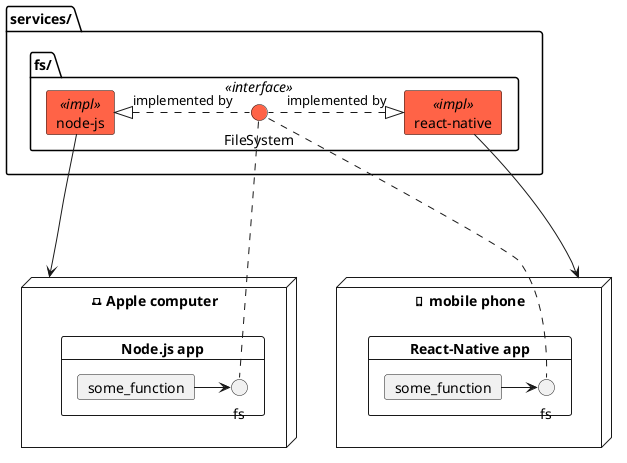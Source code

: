 @startuml fs-example

skinparam card {
  backgroundColor<<impl>> tomato
  ArrowColor tomato
}

skinparam interface {
  backgroundColor<<interface>> tomato
  ArrowColor tomato
}

package services/ {
  package fs/ {
    card "node-js" as node_js_fs <<impl>>
    card "react-native" as react_native_fs <<impl>>
    () FileSystem <<interface>>
  }
}


node "<&laptop> Apple computer" as mac {
  card "Node.js app" {
    () fs as node_app_fs
    card some_function as node_app_fn
    node_app_fn -> node_app_fs
  }
}

node "<&phone> mobile phone" as phone {
  card "React-Native app" {
    () fs as react_native_app_fs
    card some_function as react_native_app_fn
    react_native_app_fn -> react_native_app_fs
  }
}

mac   <-- node_js_fs
phone <-- react_native_fs

node_js_fs      <|. FileSystem : implemented by
react_native_fs <|. FileSystem : implemented by

FileSystem ... react_native_app_fs
FileSystem ... node_app_fs

@enduml